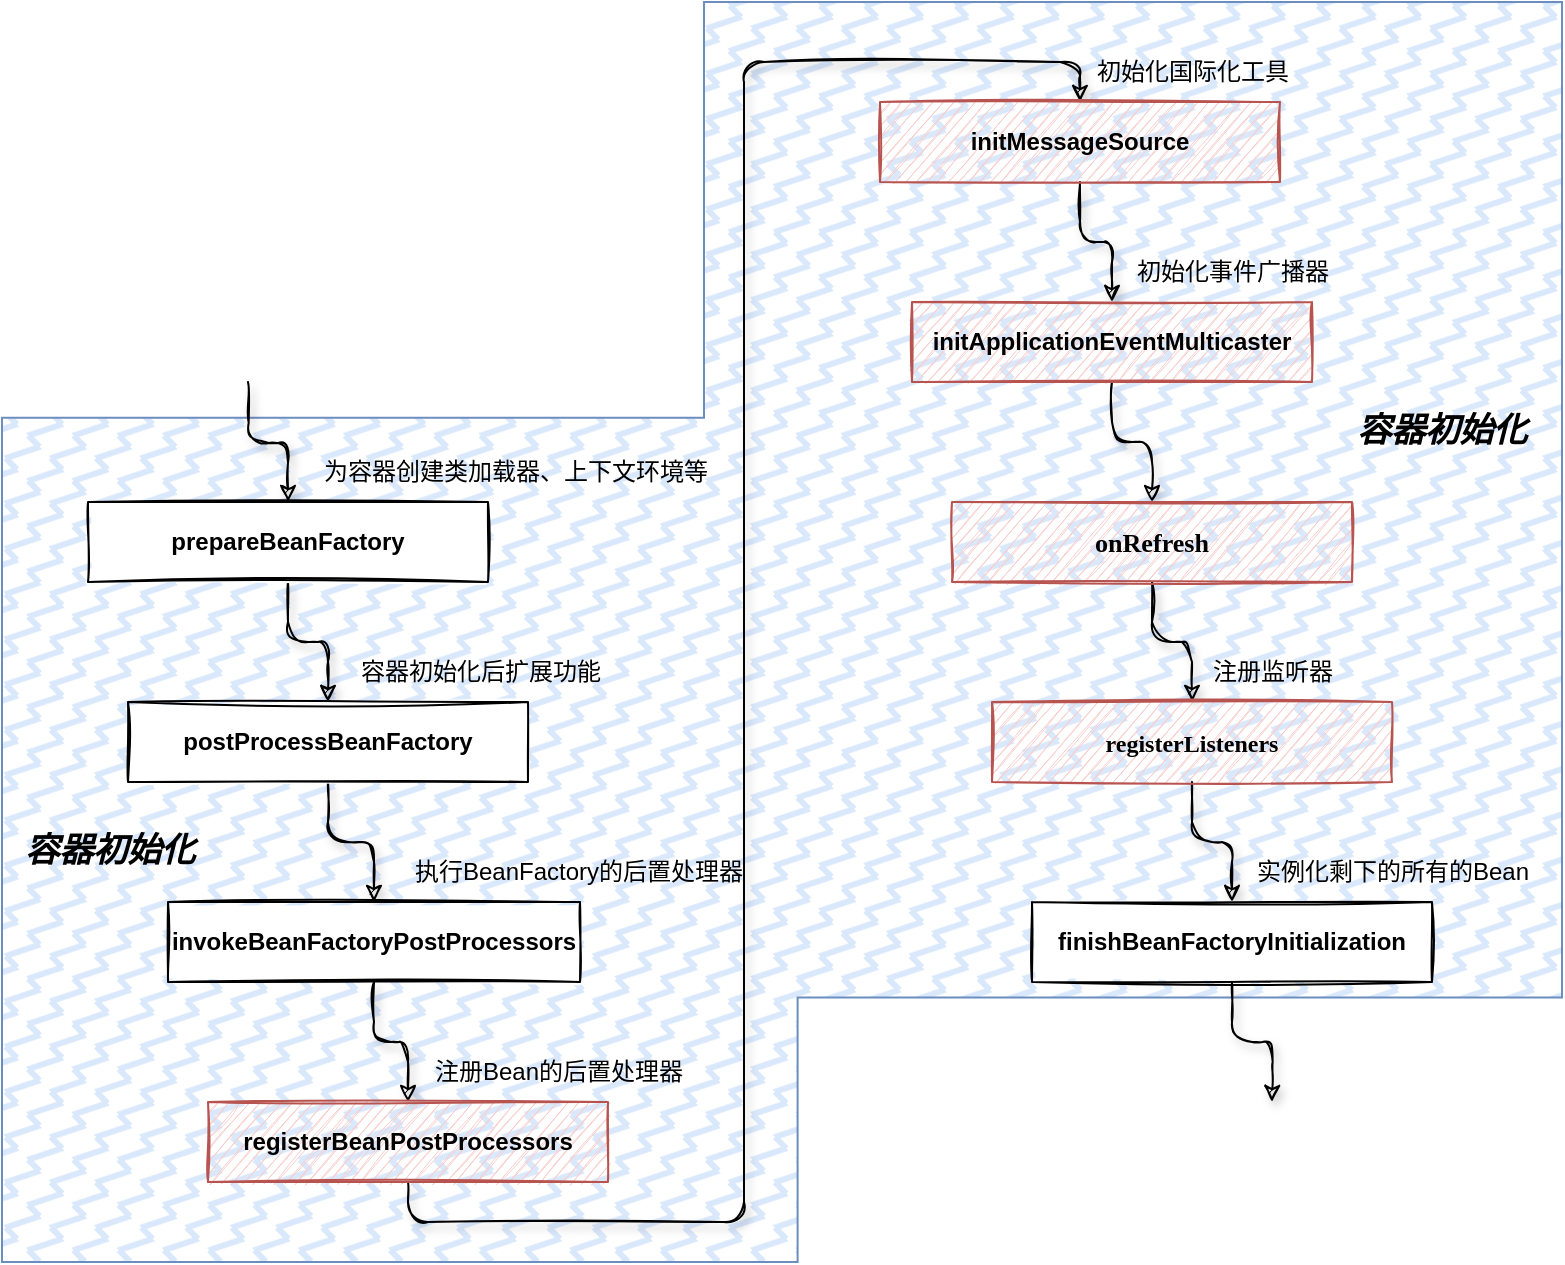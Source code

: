 <mxfile version="21.0.10" type="github"><diagram name="第 1 页" id="iqlMl0wmlH5SdkSsl21b"><mxGraphModel dx="1434" dy="764" grid="1" gridSize="10" guides="1" tooltips="1" connect="1" arrows="1" fold="1" page="1" pageScale="1" pageWidth="827" pageHeight="1169" math="0" shadow="0"><root><mxCell id="0"/><mxCell id="1" parent="0"/><mxCell id="pWfocdxztDSID4WqnlSQ-3" value="" style="verticalLabelPosition=bottom;verticalAlign=top;html=1;shape=mxgraph.basic.polygon;polyCoords=[[0.45,0.33],[0.45,0],[1,0],[1,0.79],[0.51,0.79],[0.51,1],[0,1],[0,0.33]];polyline=0;rounded=0;shadow=0;glass=0;labelBackgroundColor=none;labelBorderColor=none;sketch=0;fillStyle=zigzag-line;fillColor=#dae8fc;strokeColor=#6c8ebf;" parent="1" vertex="1"><mxGeometry x="41" y="130" width="780" height="630" as="geometry"/></mxCell><mxCell id="-Pm3HfS8WUa2qpfIAWIM-29" style="edgeStyle=orthogonalEdgeStyle;rounded=1;sketch=1;orthogonalLoop=1;jettySize=auto;html=1;exitX=0.5;exitY=1;exitDx=0;exitDy=0;entryX=0.5;entryY=0;entryDx=0;entryDy=0;shadow=1;labelBackgroundColor=none;fontColor=#000000;" parent="1" target="-Pm3HfS8WUa2qpfIAWIM-5" edge="1"><mxGeometry relative="1" as="geometry"><mxPoint x="164" y="320" as="sourcePoint"/></mxGeometry></mxCell><mxCell id="-Pm3HfS8WUa2qpfIAWIM-30" style="edgeStyle=orthogonalEdgeStyle;rounded=1;sketch=1;orthogonalLoop=1;jettySize=auto;html=1;exitX=0.5;exitY=1;exitDx=0;exitDy=0;entryX=0.5;entryY=0;entryDx=0;entryDy=0;shadow=1;labelBackgroundColor=none;fontColor=#000000;" parent="1" source="-Pm3HfS8WUa2qpfIAWIM-5" target="-Pm3HfS8WUa2qpfIAWIM-6" edge="1"><mxGeometry relative="1" as="geometry"/></mxCell><mxCell id="-Pm3HfS8WUa2qpfIAWIM-5" value="prepareBeanFactory" style="rounded=0;whiteSpace=wrap;html=1;sketch=1;fontStyle=1" parent="1" vertex="1"><mxGeometry x="84" y="380" width="200" height="40" as="geometry"/></mxCell><mxCell id="-Pm3HfS8WUa2qpfIAWIM-31" style="edgeStyle=orthogonalEdgeStyle;rounded=1;sketch=1;orthogonalLoop=1;jettySize=auto;html=1;exitX=0.5;exitY=1;exitDx=0;exitDy=0;entryX=0.5;entryY=0;entryDx=0;entryDy=0;shadow=1;labelBackgroundColor=none;fontColor=#000000;" parent="1" source="-Pm3HfS8WUa2qpfIAWIM-6" target="-Pm3HfS8WUa2qpfIAWIM-13" edge="1"><mxGeometry relative="1" as="geometry"/></mxCell><mxCell id="-Pm3HfS8WUa2qpfIAWIM-6" value="postProcessBeanFactory" style="rounded=0;whiteSpace=wrap;html=1;sketch=1;fontStyle=1" parent="1" vertex="1"><mxGeometry x="104" y="480" width="200" height="40" as="geometry"/></mxCell><mxCell id="-Pm3HfS8WUa2qpfIAWIM-32" style="edgeStyle=orthogonalEdgeStyle;rounded=1;sketch=1;orthogonalLoop=1;jettySize=auto;html=1;exitX=0.5;exitY=1;exitDx=0;exitDy=0;entryX=0.5;entryY=0;entryDx=0;entryDy=0;shadow=1;labelBackgroundColor=none;fontColor=#000000;" parent="1" source="-Pm3HfS8WUa2qpfIAWIM-13" target="-Pm3HfS8WUa2qpfIAWIM-14" edge="1"><mxGeometry relative="1" as="geometry"/></mxCell><mxCell id="-Pm3HfS8WUa2qpfIAWIM-13" value="invokeBeanFactoryPostProcessors" style="rounded=0;whiteSpace=wrap;html=1;sketch=1;fontStyle=1" parent="1" vertex="1"><mxGeometry x="124" y="580" width="206" height="40" as="geometry"/></mxCell><mxCell id="-Pm3HfS8WUa2qpfIAWIM-33" style="edgeStyle=orthogonalEdgeStyle;rounded=1;sketch=1;orthogonalLoop=1;jettySize=auto;html=1;exitX=0.5;exitY=1;exitDx=0;exitDy=0;entryX=0.5;entryY=0;entryDx=0;entryDy=0;shadow=1;labelBackgroundColor=none;fontColor=#000000;" parent="1" source="-Pm3HfS8WUa2qpfIAWIM-14" target="-Pm3HfS8WUa2qpfIAWIM-15" edge="1"><mxGeometry relative="1" as="geometry"/></mxCell><mxCell id="-Pm3HfS8WUa2qpfIAWIM-14" value="registerBeanPostProcessors" style="rounded=0;whiteSpace=wrap;html=1;sketch=1;fontStyle=1;fillColor=#f8cecc;strokeColor=#b85450;" parent="1" vertex="1"><mxGeometry x="144" y="680" width="200" height="40" as="geometry"/></mxCell><mxCell id="-Pm3HfS8WUa2qpfIAWIM-34" style="edgeStyle=orthogonalEdgeStyle;rounded=1;sketch=1;orthogonalLoop=1;jettySize=auto;html=1;exitX=0.5;exitY=1;exitDx=0;exitDy=0;entryX=0.5;entryY=0;entryDx=0;entryDy=0;shadow=1;labelBackgroundColor=none;fontColor=#000000;" parent="1" source="-Pm3HfS8WUa2qpfIAWIM-15" target="-Pm3HfS8WUa2qpfIAWIM-16" edge="1"><mxGeometry relative="1" as="geometry"/></mxCell><mxCell id="-Pm3HfS8WUa2qpfIAWIM-15" value="initMessageSource" style="rounded=0;whiteSpace=wrap;html=1;sketch=1;fontStyle=1;fillColor=#f8cecc;strokeColor=#b85450;" parent="1" vertex="1"><mxGeometry x="480" y="180" width="200" height="40" as="geometry"/></mxCell><mxCell id="-Pm3HfS8WUa2qpfIAWIM-35" style="edgeStyle=orthogonalEdgeStyle;rounded=1;sketch=1;orthogonalLoop=1;jettySize=auto;html=1;exitX=0.5;exitY=1;exitDx=0;exitDy=0;shadow=1;labelBackgroundColor=none;fontColor=#000000;" parent="1" source="-Pm3HfS8WUa2qpfIAWIM-16" target="-Pm3HfS8WUa2qpfIAWIM-17" edge="1"><mxGeometry relative="1" as="geometry"/></mxCell><mxCell id="-Pm3HfS8WUa2qpfIAWIM-16" value="initApplicationEventMulticaster" style="rounded=0;whiteSpace=wrap;html=1;sketch=1;fontStyle=1;fillColor=#f8cecc;strokeColor=#b85450;" parent="1" vertex="1"><mxGeometry x="496" y="280" width="200" height="40" as="geometry"/></mxCell><mxCell id="-Pm3HfS8WUa2qpfIAWIM-36" style="edgeStyle=orthogonalEdgeStyle;rounded=1;sketch=1;orthogonalLoop=1;jettySize=auto;html=1;exitX=0.5;exitY=1;exitDx=0;exitDy=0;shadow=1;labelBackgroundColor=none;fontColor=#000000;" parent="1" source="-Pm3HfS8WUa2qpfIAWIM-17" target="-Pm3HfS8WUa2qpfIAWIM-18" edge="1"><mxGeometry relative="1" as="geometry"/></mxCell><mxCell id="-Pm3HfS8WUa2qpfIAWIM-17" value="&lt;pre style=&quot;font-family: &amp;quot;JetBrains Mono&amp;quot;; font-size: 9.8pt;&quot;&gt;onRefresh&lt;/pre&gt;" style="rounded=0;whiteSpace=wrap;html=1;sketch=1;labelBackgroundColor=none;fontStyle=1;fillColor=#f8cecc;strokeColor=#b85450;" parent="1" vertex="1"><mxGeometry x="516" y="380" width="200" height="40" as="geometry"/></mxCell><mxCell id="-Pm3HfS8WUa2qpfIAWIM-37" style="edgeStyle=orthogonalEdgeStyle;rounded=1;sketch=1;orthogonalLoop=1;jettySize=auto;html=1;exitX=0.5;exitY=1;exitDx=0;exitDy=0;entryX=0.5;entryY=0;entryDx=0;entryDy=0;shadow=1;labelBackgroundColor=none;fontColor=#000000;" parent="1" source="-Pm3HfS8WUa2qpfIAWIM-18" target="-Pm3HfS8WUa2qpfIAWIM-19" edge="1"><mxGeometry relative="1" as="geometry"/></mxCell><mxCell id="-Pm3HfS8WUa2qpfIAWIM-18" value="&lt;pre style=&quot;&quot;&gt;&lt;font face=&quot;JetBrains Mono&quot;&gt;registerListeners&lt;span style=&quot;color: rgb(169, 183, 198); font-size: 9.8pt;&quot;&gt;&lt;br&gt;&lt;/span&gt;&lt;/font&gt;&lt;/pre&gt;" style="rounded=0;whiteSpace=wrap;html=1;sketch=1;labelBackgroundColor=none;fontStyle=1;fillColor=#f8cecc;strokeColor=#b85450;" parent="1" vertex="1"><mxGeometry x="536" y="480" width="200" height="40" as="geometry"/></mxCell><mxCell id="-Pm3HfS8WUa2qpfIAWIM-38" style="edgeStyle=orthogonalEdgeStyle;rounded=1;sketch=1;orthogonalLoop=1;jettySize=auto;html=1;exitX=0.5;exitY=1;exitDx=0;exitDy=0;entryX=0.5;entryY=0;entryDx=0;entryDy=0;shadow=1;labelBackgroundColor=none;fontColor=#000000;" parent="1" source="-Pm3HfS8WUa2qpfIAWIM-19" edge="1"><mxGeometry relative="1" as="geometry"><mxPoint x="676" y="680" as="targetPoint"/></mxGeometry></mxCell><mxCell id="-Pm3HfS8WUa2qpfIAWIM-19" value="finishBeanFactoryInitialization" style="rounded=0;whiteSpace=wrap;html=1;sketch=1;fontStyle=1" parent="1" vertex="1"><mxGeometry x="556" y="580" width="200" height="40" as="geometry"/></mxCell><mxCell id="-Pm3HfS8WUa2qpfIAWIM-42" value="为容器创建类加载器、上下文环境等" style="text;html=1;strokeColor=none;fillColor=none;align=center;verticalAlign=middle;whiteSpace=wrap;rounded=0;fontColor=#000000;" parent="1" vertex="1"><mxGeometry x="190" y="350" width="216" height="30" as="geometry"/></mxCell><mxCell id="-Pm3HfS8WUa2qpfIAWIM-44" value="容器初始化后扩展功能" style="text;html=1;align=center;verticalAlign=middle;resizable=0;points=[];autosize=1;strokeColor=none;fillColor=none;fontColor=#000000;" parent="1" vertex="1"><mxGeometry x="210" y="450" width="140" height="30" as="geometry"/></mxCell><mxCell id="-Pm3HfS8WUa2qpfIAWIM-45" value="执行BeanFactory的后置处理器" style="text;html=1;align=center;verticalAlign=middle;resizable=0;points=[];autosize=1;strokeColor=none;fillColor=none;fontColor=#000000;" parent="1" vertex="1"><mxGeometry x="234" y="550" width="190" height="30" as="geometry"/></mxCell><mxCell id="-Pm3HfS8WUa2qpfIAWIM-46" value="注册Bean的后置处理器" style="text;html=1;align=center;verticalAlign=middle;resizable=0;points=[];autosize=1;strokeColor=none;fillColor=none;fontColor=#000000;" parent="1" vertex="1"><mxGeometry x="244" y="650" width="150" height="30" as="geometry"/></mxCell><mxCell id="-Pm3HfS8WUa2qpfIAWIM-47" value="初始化国际化工具" style="text;html=1;align=center;verticalAlign=middle;resizable=0;points=[];autosize=1;strokeColor=none;fillColor=none;fontColor=#000000;" parent="1" vertex="1"><mxGeometry x="576" y="150" width="120" height="30" as="geometry"/></mxCell><mxCell id="-Pm3HfS8WUa2qpfIAWIM-48" value="初始化事件广播器" style="text;html=1;align=center;verticalAlign=middle;resizable=0;points=[];autosize=1;strokeColor=none;fillColor=none;fontColor=#000000;" parent="1" vertex="1"><mxGeometry x="596" y="250" width="120" height="30" as="geometry"/></mxCell><mxCell id="-Pm3HfS8WUa2qpfIAWIM-51" value="注册监听器" style="text;html=1;align=center;verticalAlign=middle;resizable=0;points=[];autosize=1;strokeColor=none;fillColor=none;fontColor=#000000;" parent="1" vertex="1"><mxGeometry x="636" y="450" width="80" height="30" as="geometry"/></mxCell><mxCell id="-Pm3HfS8WUa2qpfIAWIM-52" value="实例化剩下的所有的Bean" style="text;html=1;align=center;verticalAlign=middle;resizable=0;points=[];autosize=1;strokeColor=none;fillColor=none;fontColor=#000000;" parent="1" vertex="1"><mxGeometry x="656" y="550" width="160" height="30" as="geometry"/></mxCell><mxCell id="bGt8v3WfayrR1c1Faz1l-2" value="容器初始化" style="text;html=1;strokeColor=none;fillColor=none;align=center;verticalAlign=middle;whiteSpace=wrap;rounded=0;fontColor=#000000;fontSize=17;fontStyle=3;" parent="1" vertex="1"><mxGeometry x="50" y="540" width="90" height="30" as="geometry"/></mxCell><mxCell id="bGt8v3WfayrR1c1Faz1l-3" value="容器初始化" style="text;html=1;strokeColor=none;fillColor=none;align=center;verticalAlign=middle;whiteSpace=wrap;rounded=0;fontColor=#000000;fontSize=17;fontStyle=3;" parent="1" vertex="1"><mxGeometry x="716" y="330" width="90" height="30" as="geometry"/></mxCell></root></mxGraphModel></diagram></mxfile>